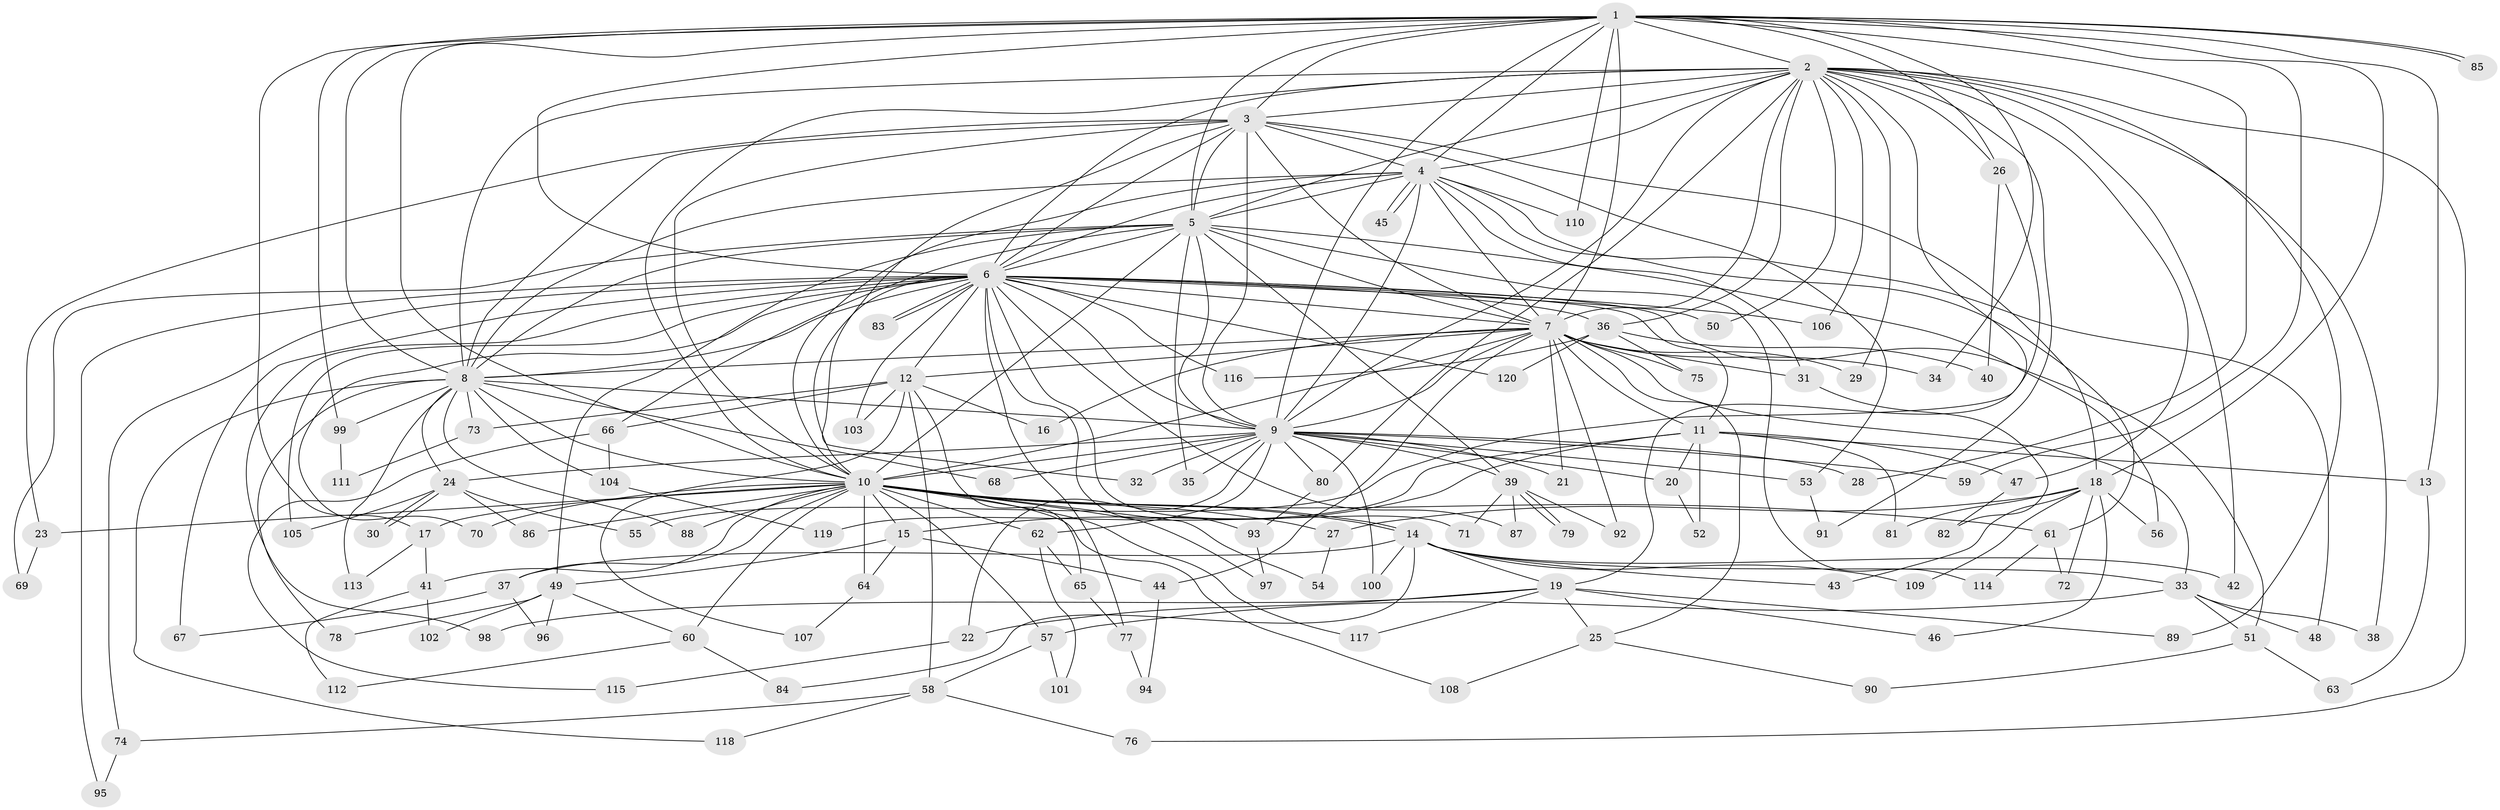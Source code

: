 // coarse degree distribution, {13: 0.08163265306122448, 4: 0.10204081632653061, 2: 0.20408163265306123, 8: 0.04081632653061224, 15: 0.02040816326530612, 5: 0.16326530612244897, 3: 0.10204081632653061, 1: 0.10204081632653061, 6: 0.04081632653061224, 21: 0.04081632653061224, 7: 0.061224489795918366, 9: 0.02040816326530612, 17: 0.02040816326530612}
// Generated by graph-tools (version 1.1) at 2025/36/03/04/25 23:36:26]
// undirected, 120 vertices, 265 edges
graph export_dot {
  node [color=gray90,style=filled];
  1;
  2;
  3;
  4;
  5;
  6;
  7;
  8;
  9;
  10;
  11;
  12;
  13;
  14;
  15;
  16;
  17;
  18;
  19;
  20;
  21;
  22;
  23;
  24;
  25;
  26;
  27;
  28;
  29;
  30;
  31;
  32;
  33;
  34;
  35;
  36;
  37;
  38;
  39;
  40;
  41;
  42;
  43;
  44;
  45;
  46;
  47;
  48;
  49;
  50;
  51;
  52;
  53;
  54;
  55;
  56;
  57;
  58;
  59;
  60;
  61;
  62;
  63;
  64;
  65;
  66;
  67;
  68;
  69;
  70;
  71;
  72;
  73;
  74;
  75;
  76;
  77;
  78;
  79;
  80;
  81;
  82;
  83;
  84;
  85;
  86;
  87;
  88;
  89;
  90;
  91;
  92;
  93;
  94;
  95;
  96;
  97;
  98;
  99;
  100;
  101;
  102;
  103;
  104;
  105;
  106;
  107;
  108;
  109;
  110;
  111;
  112;
  113;
  114;
  115;
  116;
  117;
  118;
  119;
  120;
  1 -- 2;
  1 -- 3;
  1 -- 4;
  1 -- 5;
  1 -- 6;
  1 -- 7;
  1 -- 8;
  1 -- 9;
  1 -- 10;
  1 -- 13;
  1 -- 17;
  1 -- 18;
  1 -- 26;
  1 -- 28;
  1 -- 34;
  1 -- 59;
  1 -- 85;
  1 -- 85;
  1 -- 99;
  1 -- 110;
  2 -- 3;
  2 -- 4;
  2 -- 5;
  2 -- 6;
  2 -- 7;
  2 -- 8;
  2 -- 9;
  2 -- 10;
  2 -- 19;
  2 -- 26;
  2 -- 29;
  2 -- 36;
  2 -- 38;
  2 -- 42;
  2 -- 47;
  2 -- 50;
  2 -- 76;
  2 -- 80;
  2 -- 89;
  2 -- 91;
  2 -- 106;
  3 -- 4;
  3 -- 5;
  3 -- 6;
  3 -- 7;
  3 -- 8;
  3 -- 9;
  3 -- 10;
  3 -- 18;
  3 -- 23;
  3 -- 32;
  3 -- 53;
  4 -- 5;
  4 -- 6;
  4 -- 7;
  4 -- 8;
  4 -- 9;
  4 -- 10;
  4 -- 31;
  4 -- 45;
  4 -- 45;
  4 -- 48;
  4 -- 61;
  4 -- 110;
  5 -- 6;
  5 -- 7;
  5 -- 8;
  5 -- 9;
  5 -- 10;
  5 -- 35;
  5 -- 39;
  5 -- 49;
  5 -- 56;
  5 -- 66;
  5 -- 69;
  5 -- 114;
  6 -- 7;
  6 -- 8;
  6 -- 9;
  6 -- 10;
  6 -- 11;
  6 -- 12;
  6 -- 36;
  6 -- 50;
  6 -- 51;
  6 -- 67;
  6 -- 70;
  6 -- 71;
  6 -- 74;
  6 -- 77;
  6 -- 83;
  6 -- 83;
  6 -- 87;
  6 -- 93;
  6 -- 95;
  6 -- 98;
  6 -- 103;
  6 -- 105;
  6 -- 106;
  6 -- 116;
  6 -- 120;
  7 -- 8;
  7 -- 9;
  7 -- 10;
  7 -- 11;
  7 -- 12;
  7 -- 16;
  7 -- 21;
  7 -- 25;
  7 -- 29;
  7 -- 31;
  7 -- 33;
  7 -- 34;
  7 -- 44;
  7 -- 75;
  7 -- 92;
  8 -- 9;
  8 -- 10;
  8 -- 24;
  8 -- 68;
  8 -- 73;
  8 -- 78;
  8 -- 88;
  8 -- 99;
  8 -- 104;
  8 -- 113;
  8 -- 118;
  9 -- 10;
  9 -- 20;
  9 -- 21;
  9 -- 22;
  9 -- 24;
  9 -- 28;
  9 -- 32;
  9 -- 35;
  9 -- 39;
  9 -- 53;
  9 -- 59;
  9 -- 62;
  9 -- 68;
  9 -- 80;
  9 -- 100;
  10 -- 14;
  10 -- 14;
  10 -- 15;
  10 -- 17;
  10 -- 23;
  10 -- 27;
  10 -- 37;
  10 -- 41;
  10 -- 54;
  10 -- 57;
  10 -- 60;
  10 -- 61;
  10 -- 62;
  10 -- 64;
  10 -- 70;
  10 -- 86;
  10 -- 88;
  10 -- 97;
  10 -- 108;
  10 -- 117;
  11 -- 13;
  11 -- 15;
  11 -- 20;
  11 -- 47;
  11 -- 52;
  11 -- 81;
  11 -- 119;
  12 -- 16;
  12 -- 58;
  12 -- 65;
  12 -- 66;
  12 -- 73;
  12 -- 103;
  12 -- 107;
  13 -- 63;
  14 -- 19;
  14 -- 33;
  14 -- 37;
  14 -- 42;
  14 -- 43;
  14 -- 84;
  14 -- 100;
  14 -- 109;
  15 -- 44;
  15 -- 49;
  15 -- 64;
  17 -- 41;
  17 -- 113;
  18 -- 27;
  18 -- 43;
  18 -- 46;
  18 -- 56;
  18 -- 72;
  18 -- 81;
  18 -- 109;
  19 -- 22;
  19 -- 25;
  19 -- 46;
  19 -- 89;
  19 -- 98;
  19 -- 117;
  20 -- 52;
  22 -- 115;
  23 -- 69;
  24 -- 30;
  24 -- 30;
  24 -- 55;
  24 -- 86;
  24 -- 105;
  25 -- 90;
  25 -- 108;
  26 -- 40;
  26 -- 55;
  27 -- 54;
  31 -- 82;
  33 -- 38;
  33 -- 48;
  33 -- 51;
  33 -- 57;
  36 -- 40;
  36 -- 75;
  36 -- 116;
  36 -- 120;
  37 -- 67;
  37 -- 96;
  39 -- 71;
  39 -- 79;
  39 -- 79;
  39 -- 87;
  39 -- 92;
  41 -- 102;
  41 -- 112;
  44 -- 94;
  47 -- 82;
  49 -- 60;
  49 -- 78;
  49 -- 96;
  49 -- 102;
  51 -- 63;
  51 -- 90;
  53 -- 91;
  57 -- 58;
  57 -- 101;
  58 -- 74;
  58 -- 76;
  58 -- 118;
  60 -- 84;
  60 -- 112;
  61 -- 72;
  61 -- 114;
  62 -- 65;
  62 -- 101;
  64 -- 107;
  65 -- 77;
  66 -- 104;
  66 -- 115;
  73 -- 111;
  74 -- 95;
  77 -- 94;
  80 -- 93;
  93 -- 97;
  99 -- 111;
  104 -- 119;
}
